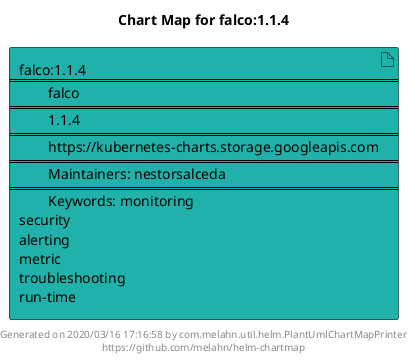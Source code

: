 @startuml
skinparam linetype ortho
skinparam backgroundColor white
skinparam usecaseBorderColor black
skinparam usecaseArrowColor LightSlateGray
skinparam artifactBorderColor black
skinparam artifactArrowColor LightSlateGray

title Chart Map for falco:1.1.4

'There is one referenced Helm Chart
artifact "falco:1.1.4\n====\n\tfalco\n====\n\t1.1.4\n====\n\thttps://kubernetes-charts.storage.googleapis.com\n====\n\tMaintainers: nestorsalceda\n====\n\tKeywords: monitoring\nsecurity\nalerting\nmetric\ntroubleshooting\nrun-time" as falco_1_1_4 #LightSeaGreen

'There are 0 referenced Docker Images

'Chart Dependencies

center footer Generated on 2020/03/16 17:16:58 by com.melahn.util.helm.PlantUmlChartMapPrinter\nhttps://github.com/melahn/helm-chartmap
@enduml

